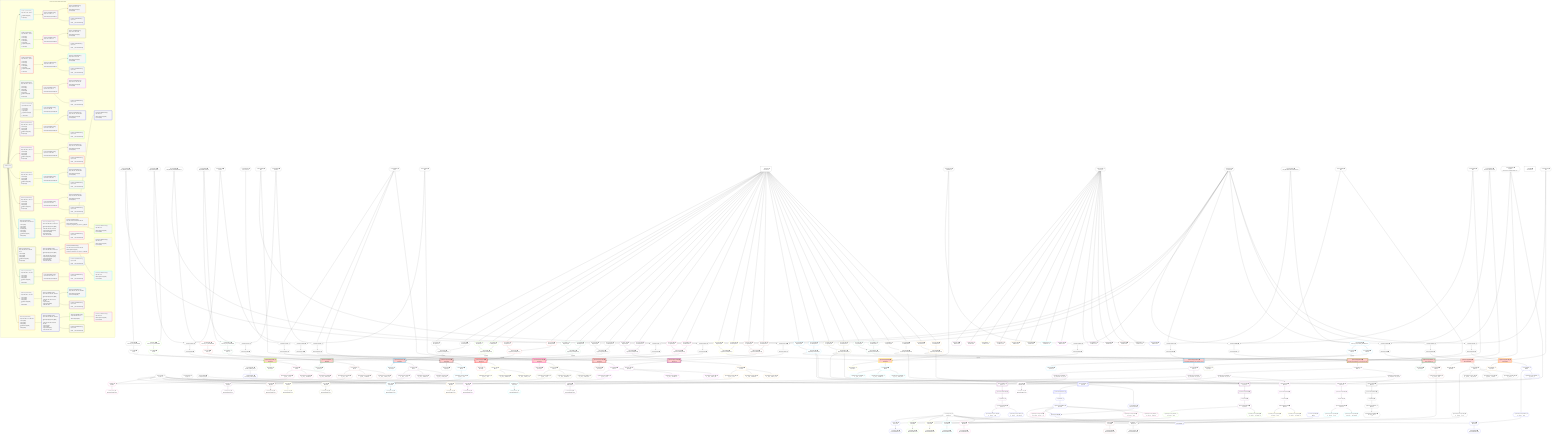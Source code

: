 %%{init: {'themeVariables': { 'fontSize': '12px'}}}%%
graph TD
    classDef path fill:#eee,stroke:#000,color:#000
    classDef plan fill:#fff,stroke-width:1px,color:#000
    classDef itemplan fill:#fff,stroke-width:2px,color:#000
    classDef unbatchedplan fill:#dff,stroke-width:1px,color:#000
    classDef sideeffectplan fill:#fcc,stroke-width:2px,color:#000
    classDef bucket fill:#f6f6f6,color:#000,stroke-width:2px,text-align:left


    %% plan dependencies
    __InputObject288{{"__InputObject[288∈0] ➊"}}:::plan
    Constant7{{"Constant[7∈0] ➊<br />ᐸundefinedᐳ"}}:::plan
    Constant443{{"Constant[443∈0] ➊<br />ᐸ2ᐳ"}}:::plan
    Constant444{{"Constant[444∈0] ➊<br />ᐸ3ᐳ"}}:::plan
    Constant7 & Constant443 & Constant444 --> __InputObject288
    __InputObject6{{"__InputObject[6∈0] ➊"}}:::plan
    Constant431{{"Constant[431∈0] ➊<br />ᐸ'WyJwb3N0cyIsMV0='ᐳ"}}:::plan
    Constant7 & Constant431 --> __InputObject6
    Object15{{"Object[15∈0] ➊<br />ᐸ{pgSettings,withPgClient}ᐳ"}}:::plan
    Access13{{"Access[13∈0] ➊<br />ᐸ2.pgSettingsᐳ"}}:::plan
    Access14{{"Access[14∈0] ➊<br />ᐸ2.withPgClientᐳ"}}:::plan
    Access13 & Access14 --> Object15
    __InputObject34{{"__InputObject[34∈0] ➊"}}:::plan
    Constant432{{"Constant[432∈0] ➊<br />ᐸ'hello'ᐳ"}}:::plan
    Constant433{{"Constant[433∈0] ➊<br />ᐸ'WyJwb3N0cyIsMl0='ᐳ"}}:::plan
    Constant432 & Constant433 --> __InputObject34
    __InputObject62{{"__InputObject[62∈0] ➊"}}:::plan
    Constant434{{"Constant[434∈0] ➊<br />ᐸ'WyJwb3N0cyIsMjAwMDAwMF0='ᐳ"}}:::plan
    Constant7 & Constant434 --> __InputObject62
    __InputObject90{{"__InputObject[90∈0] ➊"}}:::plan
    Constant435{{"Constant[435∈0] ➊<br />ᐸ'world'ᐳ"}}:::plan
    Constant436{{"Constant[436∈0] ➊<br />ᐸ'WyJwb3N0cyIsM10='ᐳ"}}:::plan
    Constant435 & Constant436 --> __InputObject90
    __InputObject118{{"__InputObject[118∈0] ➊"}}:::plan
    Constant437{{"Constant[437∈0] ➊<br />ᐸ'throw error'ᐳ"}}:::plan
    Constant438{{"Constant[438∈0] ➊<br />ᐸ11ᐳ"}}:::plan
    Constant437 & Constant438 --> __InputObject118
    __InputObject133{{"__InputObject[133∈0] ➊"}}:::plan
    Constant439{{"Constant[439∈0] ➊<br />ᐸ6ᐳ"}}:::plan
    Constant7 & Constant439 --> __InputObject133
    __InputObject158{{"__InputObject[158∈0] ➊"}}:::plan
    Constant440{{"Constant[440∈0] ➊<br />ᐸ9ᐳ"}}:::plan
    Constant432 & Constant440 --> __InputObject158
    __InputObject183{{"__InputObject[183∈0] ➊"}}:::plan
    Constant441{{"Constant[441∈0] ➊<br />ᐸ2000000ᐳ"}}:::plan
    Constant7 & Constant441 --> __InputObject183
    __InputObject208{{"__InputObject[208∈0] ➊"}}:::plan
    Constant435 & Constant438 --> __InputObject208
    __InputObject233{{"__InputObject[233∈0] ➊"}}:::plan
    Constant442{{"Constant[442∈0] ➊<br />ᐸ'WyJjb21wb3VuZF9rZXlzIiw0LDNd'ᐳ"}}:::plan
    Constant7 & Constant442 --> __InputObject233
    __InputObject339{{"__InputObject[339∈0] ➊"}}:::plan
    Constant445{{"Constant[445∈0] ➊<br />ᐸ'budd.deey@email.com'ᐳ"}}:::plan
    Constant7 & Constant445 --> __InputObject339
    __InputObject356{{"__InputObject[356∈0] ➊"}}:::plan
    Constant446{{"Constant[446∈0] ➊<br />ᐸ'graphile-build.issue.27.exists@example.com'ᐳ"}}:::plan
    Constant7 & Constant446 --> __InputObject356
    __InputObject392{{"__InputObject[392∈0] ➊"}}:::plan
    Constant447{{"Constant[447∈0] ➊<br />ᐸ1ᐳ"}}:::plan
    Constant7 & Constant447 --> __InputObject392
    Lambda9{{"Lambda[9∈0] ➊<br />ᐸdecode_Post_base64JSONᐳ"}}:::plan
    Constant431 --> Lambda9
    Access10{{"Access[10∈0] ➊<br />ᐸ9.1ᐳ"}}:::plan
    Lambda9 --> Access10
    __Value2["__Value[2∈0] ➊<br />ᐸcontextᐳ"]:::plan
    __Value2 --> Access13
    __Value2 --> Access14
    ApplyInput16{{"ApplyInput[16∈0] ➊"}}:::plan
    __InputObject6 --> ApplyInput16
    ApplyInput44{{"ApplyInput[44∈0] ➊"}}:::plan
    __InputObject34 --> ApplyInput44
    ApplyInput72{{"ApplyInput[72∈0] ➊"}}:::plan
    __InputObject62 --> ApplyInput72
    ApplyInput100{{"ApplyInput[100∈0] ➊"}}:::plan
    __InputObject90 --> ApplyInput100
    ApplyInput125{{"ApplyInput[125∈0] ➊"}}:::plan
    __InputObject118 --> ApplyInput125
    ApplyInput140{{"ApplyInput[140∈0] ➊"}}:::plan
    __InputObject133 --> ApplyInput140
    ApplyInput165{{"ApplyInput[165∈0] ➊"}}:::plan
    __InputObject158 --> ApplyInput165
    ApplyInput190{{"ApplyInput[190∈0] ➊"}}:::plan
    __InputObject183 --> ApplyInput190
    ApplyInput215{{"ApplyInput[215∈0] ➊"}}:::plan
    __InputObject208 --> ApplyInput215
    ApplyInput245{{"ApplyInput[245∈0] ➊"}}:::plan
    __InputObject233 --> ApplyInput245
    ApplyInput296{{"ApplyInput[296∈0] ➊"}}:::plan
    __InputObject288 --> ApplyInput296
    ApplyInput346{{"ApplyInput[346∈0] ➊"}}:::plan
    __InputObject339 --> ApplyInput346
    ApplyInput363{{"ApplyInput[363∈0] ➊"}}:::plan
    __InputObject356 --> ApplyInput363
    ApplyInput399{{"ApplyInput[399∈0] ➊"}}:::plan
    __InputObject392 --> ApplyInput399
    __Value4["__Value[4∈0] ➊<br />ᐸrootValueᐳ"]:::plan
    Constant19{{"Constant[19∈0] ➊<br />ᐸ'posts'ᐳ"}}:::plan
    Constant32{{"Constant[32∈0] ➊<br />ᐸ'query'ᐳ"}}:::plan
    Constant128{{"Constant[128∈0] ➊<br />ᐸ'types'ᐳ"}}:::plan
    Constant248{{"Constant[248∈0] ➊<br />ᐸ'compound_keys'ᐳ"}}:::plan
    Constant270{{"Constant[270∈0] ➊<br />ᐸ'people'ᐳ"}}:::plan
    Constant450{{"Constant[450∈0] ➊<br />ᐸ[ 'FIRST_NAME_ASC' ]ᐳ"}}:::plan
    PgDeleteSingle12[["PgDeleteSingle[12∈1] ➊<br />ᐸpost(id)ᐳ"]]:::sideeffectplan
    Object15 -->|rejectNull| PgDeleteSingle12
    Access10 & ApplyInput16 --> PgDeleteSingle12
    Object17{{"Object[17∈1] ➊<br />ᐸ{result}ᐳ"}}:::plan
    PgDeleteSingle12 --> Object17
    List22{{"List[22∈2] ➊<br />ᐸ19,20ᐳ"}}:::plan
    PgClassExpression20{{"PgClassExpression[20∈2] ➊<br />ᐸ__post__.”id”ᐳ"}}:::plan
    Constant19 & PgClassExpression20 --> List22
    Access21{{"Access[21∈2] ➊<br />ᐸ12.tᐳ"}}:::plan
    Access21 --> PgClassExpression20
    PgDeleteSingle12 --> Access21
    Lambda23{{"Lambda[23∈2] ➊<br />ᐸbase64JSONEncodeᐳ"}}:::plan
    List22 --> Lambda23
    PgClassExpression30{{"PgClassExpression[30∈2] ➊<br />ᐸ__post__.”headline”ᐳ"}}:::plan
    Access21 --> PgClassExpression30
    PgClassExpression31{{"PgClassExpression[31∈2] ➊<br />ᐸ__post__.”author_id”ᐳ"}}:::plan
    Access21 --> PgClassExpression31
    Lambda33{{"Lambda[33∈2] ➊<br />ᐸrawEncodeᐳ"}}:::plan
    Constant32 --> Lambda33
    PgDeleteSingle40[["PgDeleteSingle[40∈5] ➊<br />ᐸpost(id)ᐳ"]]:::sideeffectplan
    Object43{{"Object[43∈5] ➊<br />ᐸ{pgSettings,withPgClient}ᐳ"}}:::plan
    Access38{{"Access[38∈5] ➊<br />ᐸ37.1ᐳ"}}:::plan
    Object43 -->|rejectNull| PgDeleteSingle40
    Access38 & ApplyInput44 --> PgDeleteSingle40
    Access41{{"Access[41∈5] ➊<br />ᐸ2.pgSettingsᐳ"}}:::plan
    Access42{{"Access[42∈5] ➊<br />ᐸ2.withPgClientᐳ"}}:::plan
    Access41 & Access42 --> Object43
    Lambda37{{"Lambda[37∈5] ➊<br />ᐸdecode_Post_base64JSONᐳ"}}:::plan
    Constant433 --> Lambda37
    Lambda37 --> Access38
    __Value2 --> Access41
    __Value2 --> Access42
    Object45{{"Object[45∈5] ➊<br />ᐸ{result}ᐳ"}}:::plan
    PgDeleteSingle40 --> Object45
    List50{{"List[50∈6] ➊<br />ᐸ19,48ᐳ"}}:::plan
    PgClassExpression48{{"PgClassExpression[48∈6] ➊<br />ᐸ__post__.”id”ᐳ"}}:::plan
    Constant19 & PgClassExpression48 --> List50
    Access49{{"Access[49∈6] ➊<br />ᐸ40.tᐳ"}}:::plan
    Access49 --> PgClassExpression48
    PgDeleteSingle40 --> Access49
    Lambda51{{"Lambda[51∈6] ➊<br />ᐸbase64JSONEncodeᐳ"}}:::plan
    List50 --> Lambda51
    PgClassExpression58{{"PgClassExpression[58∈6] ➊<br />ᐸ__post__.”headline”ᐳ"}}:::plan
    Access49 --> PgClassExpression58
    PgClassExpression59{{"PgClassExpression[59∈6] ➊<br />ᐸ__post__.”author_id”ᐳ"}}:::plan
    Access49 --> PgClassExpression59
    Lambda61{{"Lambda[61∈6] ➊<br />ᐸrawEncodeᐳ"}}:::plan
    Constant32 --> Lambda61
    PgDeleteSingle68[["PgDeleteSingle[68∈9] ➊<br />ᐸpost(id)ᐳ"]]:::sideeffectplan
    Object71{{"Object[71∈9] ➊<br />ᐸ{pgSettings,withPgClient}ᐳ"}}:::plan
    Access66{{"Access[66∈9] ➊<br />ᐸ65.1ᐳ"}}:::plan
    Object71 -->|rejectNull| PgDeleteSingle68
    Access66 & ApplyInput72 --> PgDeleteSingle68
    Access69{{"Access[69∈9] ➊<br />ᐸ2.pgSettingsᐳ"}}:::plan
    Access70{{"Access[70∈9] ➊<br />ᐸ2.withPgClientᐳ"}}:::plan
    Access69 & Access70 --> Object71
    Lambda65{{"Lambda[65∈9] ➊<br />ᐸdecode_Post_base64JSONᐳ"}}:::plan
    Constant434 --> Lambda65
    Lambda65 --> Access66
    __Value2 --> Access69
    __Value2 --> Access70
    Object73{{"Object[73∈9] ➊<br />ᐸ{result}ᐳ"}}:::plan
    PgDeleteSingle68 --> Object73
    List78{{"List[78∈10] ➊<br />ᐸ19,76ᐳ"}}:::plan
    PgClassExpression76{{"PgClassExpression[76∈10] ➊<br />ᐸ__post__.”id”ᐳ"}}:::plan
    Constant19 & PgClassExpression76 --> List78
    Access77{{"Access[77∈10] ➊<br />ᐸ68.tᐳ"}}:::plan
    Access77 --> PgClassExpression76
    PgDeleteSingle68 --> Access77
    Lambda79{{"Lambda[79∈10] ➊<br />ᐸbase64JSONEncodeᐳ"}}:::plan
    List78 --> Lambda79
    PgClassExpression86{{"PgClassExpression[86∈10] ➊<br />ᐸ__post__.”headline”ᐳ"}}:::plan
    Access77 --> PgClassExpression86
    PgClassExpression87{{"PgClassExpression[87∈10] ➊<br />ᐸ__post__.”author_id”ᐳ"}}:::plan
    Access77 --> PgClassExpression87
    Lambda89{{"Lambda[89∈10] ➊<br />ᐸrawEncodeᐳ"}}:::plan
    Constant32 --> Lambda89
    PgDeleteSingle96[["PgDeleteSingle[96∈13] ➊<br />ᐸpost(id)ᐳ"]]:::sideeffectplan
    Object99{{"Object[99∈13] ➊<br />ᐸ{pgSettings,withPgClient}ᐳ"}}:::plan
    Access94{{"Access[94∈13] ➊<br />ᐸ93.1ᐳ"}}:::plan
    Object99 -->|rejectNull| PgDeleteSingle96
    Access94 & ApplyInput100 --> PgDeleteSingle96
    Access97{{"Access[97∈13] ➊<br />ᐸ2.pgSettingsᐳ"}}:::plan
    Access98{{"Access[98∈13] ➊<br />ᐸ2.withPgClientᐳ"}}:::plan
    Access97 & Access98 --> Object99
    Lambda93{{"Lambda[93∈13] ➊<br />ᐸdecode_Post_base64JSONᐳ"}}:::plan
    Constant436 --> Lambda93
    Lambda93 --> Access94
    __Value2 --> Access97
    __Value2 --> Access98
    Object101{{"Object[101∈13] ➊<br />ᐸ{result}ᐳ"}}:::plan
    PgDeleteSingle96 --> Object101
    List106{{"List[106∈14] ➊<br />ᐸ19,104ᐳ"}}:::plan
    PgClassExpression104{{"PgClassExpression[104∈14] ➊<br />ᐸ__post__.”id”ᐳ"}}:::plan
    Constant19 & PgClassExpression104 --> List106
    Access105{{"Access[105∈14] ➊<br />ᐸ96.tᐳ"}}:::plan
    Access105 --> PgClassExpression104
    PgDeleteSingle96 --> Access105
    Lambda107{{"Lambda[107∈14] ➊<br />ᐸbase64JSONEncodeᐳ"}}:::plan
    List106 --> Lambda107
    PgClassExpression114{{"PgClassExpression[114∈14] ➊<br />ᐸ__post__.”headline”ᐳ"}}:::plan
    Access105 --> PgClassExpression114
    PgClassExpression115{{"PgClassExpression[115∈14] ➊<br />ᐸ__post__.”author_id”ᐳ"}}:::plan
    Access105 --> PgClassExpression115
    Lambda117{{"Lambda[117∈14] ➊<br />ᐸrawEncodeᐳ"}}:::plan
    Constant32 --> Lambda117
    PgDeleteSingle121[["PgDeleteSingle[121∈17] ➊<br />ᐸtypes(id)ᐳ"]]:::sideeffectplan
    Object124{{"Object[124∈17] ➊<br />ᐸ{pgSettings,withPgClient}ᐳ"}}:::plan
    Object124 & Constant438 & ApplyInput125 --> PgDeleteSingle121
    Access122{{"Access[122∈17] ➊<br />ᐸ2.pgSettingsᐳ"}}:::plan
    Access123{{"Access[123∈17] ➊<br />ᐸ2.withPgClientᐳ"}}:::plan
    Access122 & Access123 --> Object124
    __Value2 --> Access122
    __Value2 --> Access123
    Object126{{"Object[126∈17] ➊<br />ᐸ{result}ᐳ"}}:::plan
    PgDeleteSingle121 --> Object126
    List131{{"List[131∈18] ➊<br />ᐸ128,129ᐳ"}}:::plan
    PgClassExpression129{{"PgClassExpression[129∈18] ➊<br />ᐸ__types__.”id”ᐳ"}}:::plan
    Constant128 & PgClassExpression129 --> List131
    Access130{{"Access[130∈18] ➊<br />ᐸ121.tᐳ"}}:::plan
    Access130 --> PgClassExpression129
    PgDeleteSingle121 --> Access130
    Lambda132{{"Lambda[132∈18] ➊<br />ᐸbase64JSONEncodeᐳ"}}:::plan
    List131 --> Lambda132
    PgDeleteSingle136[["PgDeleteSingle[136∈19] ➊<br />ᐸpost(id)ᐳ"]]:::sideeffectplan
    Object139{{"Object[139∈19] ➊<br />ᐸ{pgSettings,withPgClient}ᐳ"}}:::plan
    Object139 & Constant439 & ApplyInput140 --> PgDeleteSingle136
    Access137{{"Access[137∈19] ➊<br />ᐸ2.pgSettingsᐳ"}}:::plan
    Access138{{"Access[138∈19] ➊<br />ᐸ2.withPgClientᐳ"}}:::plan
    Access137 & Access138 --> Object139
    __Value2 --> Access137
    __Value2 --> Access138
    Object141{{"Object[141∈19] ➊<br />ᐸ{result}ᐳ"}}:::plan
    PgDeleteSingle136 --> Object141
    List146{{"List[146∈20] ➊<br />ᐸ19,144ᐳ"}}:::plan
    PgClassExpression144{{"PgClassExpression[144∈20] ➊<br />ᐸ__post__.”id”ᐳ"}}:::plan
    Constant19 & PgClassExpression144 --> List146
    Access145{{"Access[145∈20] ➊<br />ᐸ136.tᐳ"}}:::plan
    Access145 --> PgClassExpression144
    PgDeleteSingle136 --> Access145
    Lambda147{{"Lambda[147∈20] ➊<br />ᐸbase64JSONEncodeᐳ"}}:::plan
    List146 --> Lambda147
    PgClassExpression154{{"PgClassExpression[154∈20] ➊<br />ᐸ__post__.”headline”ᐳ"}}:::plan
    Access145 --> PgClassExpression154
    PgClassExpression155{{"PgClassExpression[155∈20] ➊<br />ᐸ__post__.”author_id”ᐳ"}}:::plan
    Access145 --> PgClassExpression155
    Lambda157{{"Lambda[157∈20] ➊<br />ᐸrawEncodeᐳ"}}:::plan
    Constant32 --> Lambda157
    PgDeleteSingle161[["PgDeleteSingle[161∈23] ➊<br />ᐸpost(id)ᐳ"]]:::sideeffectplan
    Object164{{"Object[164∈23] ➊<br />ᐸ{pgSettings,withPgClient}ᐳ"}}:::plan
    Object164 & Constant440 & ApplyInput165 --> PgDeleteSingle161
    Access162{{"Access[162∈23] ➊<br />ᐸ2.pgSettingsᐳ"}}:::plan
    Access163{{"Access[163∈23] ➊<br />ᐸ2.withPgClientᐳ"}}:::plan
    Access162 & Access163 --> Object164
    __Value2 --> Access162
    __Value2 --> Access163
    Object166{{"Object[166∈23] ➊<br />ᐸ{result}ᐳ"}}:::plan
    PgDeleteSingle161 --> Object166
    List171{{"List[171∈24] ➊<br />ᐸ19,169ᐳ"}}:::plan
    PgClassExpression169{{"PgClassExpression[169∈24] ➊<br />ᐸ__post__.”id”ᐳ"}}:::plan
    Constant19 & PgClassExpression169 --> List171
    Access170{{"Access[170∈24] ➊<br />ᐸ161.tᐳ"}}:::plan
    Access170 --> PgClassExpression169
    PgDeleteSingle161 --> Access170
    Lambda172{{"Lambda[172∈24] ➊<br />ᐸbase64JSONEncodeᐳ"}}:::plan
    List171 --> Lambda172
    PgClassExpression179{{"PgClassExpression[179∈24] ➊<br />ᐸ__post__.”headline”ᐳ"}}:::plan
    Access170 --> PgClassExpression179
    PgClassExpression180{{"PgClassExpression[180∈24] ➊<br />ᐸ__post__.”author_id”ᐳ"}}:::plan
    Access170 --> PgClassExpression180
    Lambda182{{"Lambda[182∈24] ➊<br />ᐸrawEncodeᐳ"}}:::plan
    Constant32 --> Lambda182
    PgDeleteSingle186[["PgDeleteSingle[186∈27] ➊<br />ᐸpost(id)ᐳ"]]:::sideeffectplan
    Object189{{"Object[189∈27] ➊<br />ᐸ{pgSettings,withPgClient}ᐳ"}}:::plan
    Object189 & Constant441 & ApplyInput190 --> PgDeleteSingle186
    Access187{{"Access[187∈27] ➊<br />ᐸ2.pgSettingsᐳ"}}:::plan
    Access188{{"Access[188∈27] ➊<br />ᐸ2.withPgClientᐳ"}}:::plan
    Access187 & Access188 --> Object189
    __Value2 --> Access187
    __Value2 --> Access188
    Object191{{"Object[191∈27] ➊<br />ᐸ{result}ᐳ"}}:::plan
    PgDeleteSingle186 --> Object191
    List196{{"List[196∈28] ➊<br />ᐸ19,194ᐳ"}}:::plan
    PgClassExpression194{{"PgClassExpression[194∈28] ➊<br />ᐸ__post__.”id”ᐳ"}}:::plan
    Constant19 & PgClassExpression194 --> List196
    Access195{{"Access[195∈28] ➊<br />ᐸ186.tᐳ"}}:::plan
    Access195 --> PgClassExpression194
    PgDeleteSingle186 --> Access195
    Lambda197{{"Lambda[197∈28] ➊<br />ᐸbase64JSONEncodeᐳ"}}:::plan
    List196 --> Lambda197
    PgClassExpression204{{"PgClassExpression[204∈28] ➊<br />ᐸ__post__.”headline”ᐳ"}}:::plan
    Access195 --> PgClassExpression204
    PgClassExpression205{{"PgClassExpression[205∈28] ➊<br />ᐸ__post__.”author_id”ᐳ"}}:::plan
    Access195 --> PgClassExpression205
    Lambda207{{"Lambda[207∈28] ➊<br />ᐸrawEncodeᐳ"}}:::plan
    Constant32 --> Lambda207
    PgDeleteSingle211[["PgDeleteSingle[211∈31] ➊<br />ᐸpost(id)ᐳ"]]:::sideeffectplan
    Object214{{"Object[214∈31] ➊<br />ᐸ{pgSettings,withPgClient}ᐳ"}}:::plan
    Object214 & Constant438 & ApplyInput215 --> PgDeleteSingle211
    Access212{{"Access[212∈31] ➊<br />ᐸ2.pgSettingsᐳ"}}:::plan
    Access213{{"Access[213∈31] ➊<br />ᐸ2.withPgClientᐳ"}}:::plan
    Access212 & Access213 --> Object214
    __Value2 --> Access212
    __Value2 --> Access213
    Object216{{"Object[216∈31] ➊<br />ᐸ{result}ᐳ"}}:::plan
    PgDeleteSingle211 --> Object216
    List221{{"List[221∈32] ➊<br />ᐸ19,219ᐳ"}}:::plan
    PgClassExpression219{{"PgClassExpression[219∈32] ➊<br />ᐸ__post__.”id”ᐳ"}}:::plan
    Constant19 & PgClassExpression219 --> List221
    Access220{{"Access[220∈32] ➊<br />ᐸ211.tᐳ"}}:::plan
    Access220 --> PgClassExpression219
    PgDeleteSingle211 --> Access220
    Lambda222{{"Lambda[222∈32] ➊<br />ᐸbase64JSONEncodeᐳ"}}:::plan
    List221 --> Lambda222
    PgClassExpression229{{"PgClassExpression[229∈32] ➊<br />ᐸ__post__.”headline”ᐳ"}}:::plan
    Access220 --> PgClassExpression229
    PgClassExpression230{{"PgClassExpression[230∈32] ➊<br />ᐸ__post__.”author_id”ᐳ"}}:::plan
    Access220 --> PgClassExpression230
    Lambda232{{"Lambda[232∈32] ➊<br />ᐸrawEncodeᐳ"}}:::plan
    Constant32 --> Lambda232
    PgDeleteSingle241[["PgDeleteSingle[241∈35] ➊<br />ᐸcompound_key(person_id_1,person_id_2)ᐳ"]]:::sideeffectplan
    Object244{{"Object[244∈35] ➊<br />ᐸ{pgSettings,withPgClient}ᐳ"}}:::plan
    Access237{{"Access[237∈35] ➊<br />ᐸ236.1ᐳ"}}:::plan
    Access239{{"Access[239∈35] ➊<br />ᐸ236.2ᐳ"}}:::plan
    Object244 -->|rejectNull| PgDeleteSingle241
    Access237 -->|rejectNull| PgDeleteSingle241
    Access239 & ApplyInput245 --> PgDeleteSingle241
    Access242{{"Access[242∈35] ➊<br />ᐸ2.pgSettingsᐳ"}}:::plan
    Access243{{"Access[243∈35] ➊<br />ᐸ2.withPgClientᐳ"}}:::plan
    Access242 & Access243 --> Object244
    Lambda236{{"Lambda[236∈35] ➊<br />ᐸdecode_CompoundKey_base64JSONᐳ"}}:::plan
    Constant442 --> Lambda236
    Lambda236 --> Access237
    Lambda236 --> Access239
    __Value2 --> Access242
    __Value2 --> Access243
    Object246{{"Object[246∈35] ➊<br />ᐸ{result}ᐳ"}}:::plan
    PgDeleteSingle241 --> Object246
    List252{{"List[252∈36] ➊<br />ᐸ248,249,251ᐳ"}}:::plan
    PgClassExpression249{{"PgClassExpression[249∈36] ➊<br />ᐸ__compound...rson_id_1”ᐳ"}}:::plan
    PgClassExpression251{{"PgClassExpression[251∈36] ➊<br />ᐸ__compound...rson_id_2”ᐳ"}}:::plan
    Constant248 & PgClassExpression249 & PgClassExpression251 --> List252
    PgSelect263[["PgSelect[263∈36] ➊<br />ᐸpersonᐳ"]]:::plan
    Object244 & PgClassExpression249 --> PgSelect263
    PgSelect276[["PgSelect[276∈36] ➊<br />ᐸpersonᐳ"]]:::plan
    Object244 & PgClassExpression251 --> PgSelect276
    Access250{{"Access[250∈36] ➊<br />ᐸ241.tᐳ"}}:::plan
    Access250 --> PgClassExpression249
    PgDeleteSingle241 --> Access250
    Access250 --> PgClassExpression251
    Lambda253{{"Lambda[253∈36] ➊<br />ᐸbase64JSONEncodeᐳ"}}:::plan
    List252 --> Lambda253
    First267{{"First[267∈36] ➊"}}:::plan
    PgSelectRows268[["PgSelectRows[268∈36] ➊"]]:::plan
    PgSelectRows268 --> First267
    PgSelect263 --> PgSelectRows268
    PgSelectSingle269{{"PgSelectSingle[269∈36] ➊<br />ᐸpersonᐳ"}}:::plan
    First267 --> PgSelectSingle269
    First278{{"First[278∈36] ➊"}}:::plan
    PgSelectRows279[["PgSelectRows[279∈36] ➊"]]:::plan
    PgSelectRows279 --> First278
    PgSelect276 --> PgSelectRows279
    PgSelectSingle280{{"PgSelectSingle[280∈36] ➊<br />ᐸpersonᐳ"}}:::plan
    First278 --> PgSelectSingle280
    Lambda287{{"Lambda[287∈36] ➊<br />ᐸrawEncodeᐳ"}}:::plan
    Constant32 --> Lambda287
    List272{{"List[272∈38] ➊<br />ᐸ270,271ᐳ"}}:::plan
    PgClassExpression271{{"PgClassExpression[271∈38] ➊<br />ᐸ__person__.”id”ᐳ"}}:::plan
    Constant270 & PgClassExpression271 --> List272
    PgSelectSingle269 --> PgClassExpression271
    Lambda273{{"Lambda[273∈38] ➊<br />ᐸbase64JSONEncodeᐳ"}}:::plan
    List272 --> Lambda273
    PgClassExpression274{{"PgClassExpression[274∈38] ➊<br />ᐸ__person__...full_name”ᐳ"}}:::plan
    PgSelectSingle269 --> PgClassExpression274
    List283{{"List[283∈39] ➊<br />ᐸ270,282ᐳ"}}:::plan
    PgClassExpression282{{"PgClassExpression[282∈39] ➊<br />ᐸ__person__.”id”ᐳ"}}:::plan
    Constant270 & PgClassExpression282 --> List283
    PgSelectSingle280 --> PgClassExpression282
    Lambda284{{"Lambda[284∈39] ➊<br />ᐸbase64JSONEncodeᐳ"}}:::plan
    List283 --> Lambda284
    PgClassExpression285{{"PgClassExpression[285∈39] ➊<br />ᐸ__person__...full_name”ᐳ"}}:::plan
    PgSelectSingle280 --> PgClassExpression285
    PgDeleteSingle292[["PgDeleteSingle[292∈41] ➊<br />ᐸcompound_key(person_id_1,person_id_2)ᐳ"]]:::sideeffectplan
    Object295{{"Object[295∈41] ➊<br />ᐸ{pgSettings,withPgClient}ᐳ"}}:::plan
    Object295 & Constant443 & Constant444 & ApplyInput296 --> PgDeleteSingle292
    Access293{{"Access[293∈41] ➊<br />ᐸ2.pgSettingsᐳ"}}:::plan
    Access294{{"Access[294∈41] ➊<br />ᐸ2.withPgClientᐳ"}}:::plan
    Access293 & Access294 --> Object295
    __Value2 --> Access293
    __Value2 --> Access294
    Object297{{"Object[297∈41] ➊<br />ᐸ{result}ᐳ"}}:::plan
    PgDeleteSingle292 --> Object297
    List303{{"List[303∈42] ➊<br />ᐸ248,300,302ᐳ"}}:::plan
    PgClassExpression300{{"PgClassExpression[300∈42] ➊<br />ᐸ__compound...rson_id_1”ᐳ"}}:::plan
    PgClassExpression302{{"PgClassExpression[302∈42] ➊<br />ᐸ__compound...rson_id_2”ᐳ"}}:::plan
    Constant248 & PgClassExpression300 & PgClassExpression302 --> List303
    PgSelect314[["PgSelect[314∈42] ➊<br />ᐸpersonᐳ"]]:::plan
    Object295 & PgClassExpression300 --> PgSelect314
    PgSelect327[["PgSelect[327∈42] ➊<br />ᐸpersonᐳ"]]:::plan
    Object295 & PgClassExpression302 --> PgSelect327
    Access301{{"Access[301∈42] ➊<br />ᐸ292.tᐳ"}}:::plan
    Access301 --> PgClassExpression300
    PgDeleteSingle292 --> Access301
    Access301 --> PgClassExpression302
    Lambda304{{"Lambda[304∈42] ➊<br />ᐸbase64JSONEncodeᐳ"}}:::plan
    List303 --> Lambda304
    First318{{"First[318∈42] ➊"}}:::plan
    PgSelectRows319[["PgSelectRows[319∈42] ➊"]]:::plan
    PgSelectRows319 --> First318
    PgSelect314 --> PgSelectRows319
    PgSelectSingle320{{"PgSelectSingle[320∈42] ➊<br />ᐸpersonᐳ"}}:::plan
    First318 --> PgSelectSingle320
    First329{{"First[329∈42] ➊"}}:::plan
    PgSelectRows330[["PgSelectRows[330∈42] ➊"]]:::plan
    PgSelectRows330 --> First329
    PgSelect327 --> PgSelectRows330
    PgSelectSingle331{{"PgSelectSingle[331∈42] ➊<br />ᐸpersonᐳ"}}:::plan
    First329 --> PgSelectSingle331
    Lambda338{{"Lambda[338∈42] ➊<br />ᐸrawEncodeᐳ"}}:::plan
    Constant32 --> Lambda338
    List323{{"List[323∈44] ➊<br />ᐸ270,322ᐳ"}}:::plan
    PgClassExpression322{{"PgClassExpression[322∈44] ➊<br />ᐸ__person__.”id”ᐳ"}}:::plan
    Constant270 & PgClassExpression322 --> List323
    PgSelectSingle320 --> PgClassExpression322
    Lambda324{{"Lambda[324∈44] ➊<br />ᐸbase64JSONEncodeᐳ"}}:::plan
    List323 --> Lambda324
    PgClassExpression325{{"PgClassExpression[325∈44] ➊<br />ᐸ__person__...full_name”ᐳ"}}:::plan
    PgSelectSingle320 --> PgClassExpression325
    List334{{"List[334∈45] ➊<br />ᐸ270,333ᐳ"}}:::plan
    PgClassExpression333{{"PgClassExpression[333∈45] ➊<br />ᐸ__person__.”id”ᐳ"}}:::plan
    Constant270 & PgClassExpression333 --> List334
    PgSelectSingle331 --> PgClassExpression333
    Lambda335{{"Lambda[335∈45] ➊<br />ᐸbase64JSONEncodeᐳ"}}:::plan
    List334 --> Lambda335
    PgClassExpression336{{"PgClassExpression[336∈45] ➊<br />ᐸ__person__...full_name”ᐳ"}}:::plan
    PgSelectSingle331 --> PgClassExpression336
    PgDeleteSingle342[["PgDeleteSingle[342∈47] ➊<br />ᐸperson(email)ᐳ"]]:::sideeffectplan
    Object345{{"Object[345∈47] ➊<br />ᐸ{pgSettings,withPgClient}ᐳ"}}:::plan
    Object345 & Constant445 & ApplyInput346 --> PgDeleteSingle342
    Access343{{"Access[343∈47] ➊<br />ᐸ2.pgSettingsᐳ"}}:::plan
    Access344{{"Access[344∈47] ➊<br />ᐸ2.withPgClientᐳ"}}:::plan
    Access343 & Access344 --> Object345
    __Value2 --> Access343
    __Value2 --> Access344
    Object347{{"Object[347∈47] ➊<br />ᐸ{result}ᐳ"}}:::plan
    PgDeleteSingle342 --> Object347
    List352{{"List[352∈48] ➊<br />ᐸ270,350ᐳ"}}:::plan
    PgClassExpression350{{"PgClassExpression[350∈48] ➊<br />ᐸ__person__.”id”ᐳ"}}:::plan
    Constant270 & PgClassExpression350 --> List352
    Access351{{"Access[351∈48] ➊<br />ᐸ342.tᐳ"}}:::plan
    Access351 --> PgClassExpression350
    PgDeleteSingle342 --> Access351
    Lambda353{{"Lambda[353∈48] ➊<br />ᐸbase64JSONEncodeᐳ"}}:::plan
    List352 --> Lambda353
    Lambda355{{"Lambda[355∈48] ➊<br />ᐸrawEncodeᐳ"}}:::plan
    Constant32 --> Lambda355
    PgDeleteSingle359[["PgDeleteSingle[359∈50] ➊<br />ᐸperson(email)ᐳ"]]:::sideeffectplan
    Object362{{"Object[362∈50] ➊<br />ᐸ{pgSettings,withPgClient}ᐳ"}}:::plan
    Object362 & Constant446 & ApplyInput363 --> PgDeleteSingle359
    Access360{{"Access[360∈50] ➊<br />ᐸ2.pgSettingsᐳ"}}:::plan
    Access361{{"Access[361∈50] ➊<br />ᐸ2.withPgClientᐳ"}}:::plan
    Access360 & Access361 --> Object362
    __Value2 --> Access360
    __Value2 --> Access361
    Object364{{"Object[364∈50] ➊<br />ᐸ{result}ᐳ"}}:::plan
    PgDeleteSingle359 --> Object364
    PgSelect381[["PgSelect[381∈51] ➊<br />ᐸpersonᐳ"]]:::plan
    PgClassExpression380{{"PgClassExpression[380∈51] ➊<br />ᐸ__person__ᐳ"}}:::plan
    Object362 & PgClassExpression380 & Constant446 --> PgSelect381
    List369{{"List[369∈51] ➊<br />ᐸ270,367ᐳ"}}:::plan
    PgClassExpression367{{"PgClassExpression[367∈51] ➊<br />ᐸ__person__.”id”ᐳ"}}:::plan
    Constant270 & PgClassExpression367 --> List369
    Access368{{"Access[368∈51] ➊<br />ᐸ359.tᐳ"}}:::plan
    Access368 --> PgClassExpression367
    PgDeleteSingle359 --> Access368
    Lambda370{{"Lambda[370∈51] ➊<br />ᐸbase64JSONEncodeᐳ"}}:::plan
    List369 --> Lambda370
    PgClassExpression377{{"PgClassExpression[377∈51] ➊<br />ᐸ__person__...full_name”ᐳ"}}:::plan
    Access368 --> PgClassExpression377
    PgClassExpression378{{"PgClassExpression[378∈51] ➊<br />ᐸ__person__.”email”ᐳ"}}:::plan
    Access368 --> PgClassExpression378
    Access368 --> PgClassExpression380
    First385{{"First[385∈51] ➊"}}:::plan
    PgSelectRows386[["PgSelectRows[386∈51] ➊"]]:::plan
    PgSelectRows386 --> First385
    PgSelect381 --> PgSelectRows386
    PgSelectSingle387{{"PgSelectSingle[387∈51] ➊<br />ᐸpersonᐳ"}}:::plan
    First385 --> PgSelectSingle387
    PgClassExpression389{{"PgClassExpression[389∈51] ➊<br />ᐸ”c”.”perso...lder! */<br />)ᐳ"}}:::plan
    PgSelectSingle387 --> PgClassExpression389
    Lambda391{{"Lambda[391∈51] ➊<br />ᐸrawEncodeᐳ"}}:::plan
    Constant32 --> Lambda391
    PgDeleteSingle395[["PgDeleteSingle[395∈54] ➊<br />ᐸperson(id)ᐳ"]]:::sideeffectplan
    Object398{{"Object[398∈54] ➊<br />ᐸ{pgSettings,withPgClient}ᐳ"}}:::plan
    Object398 & Constant447 & ApplyInput399 --> PgDeleteSingle395
    Access396{{"Access[396∈54] ➊<br />ᐸ2.pgSettingsᐳ"}}:::plan
    Access397{{"Access[397∈54] ➊<br />ᐸ2.withPgClientᐳ"}}:::plan
    Access396 & Access397 --> Object398
    __Value2 --> Access396
    __Value2 --> Access397
    Object400{{"Object[400∈54] ➊<br />ᐸ{result}ᐳ"}}:::plan
    PgDeleteSingle395 --> Object400
    PgSelect410[["PgSelect[410∈55] ➊<br />ᐸpersonᐳ"]]:::plan
    PgClassExpression409{{"PgClassExpression[409∈55] ➊<br />ᐸ__person__ᐳ"}}:::plan
    Lambda414{{"Lambda[414∈55] ➊<br />ᐸextractList_grafast_applyᐳ"}}:::plan
    Object398 & PgClassExpression409 & Lambda414 --> PgSelect410
    Edge419{{"Edge[419∈55] ➊"}}:::plan
    PgSelectSingle418{{"PgSelectSingle[418∈55] ➊<br />ᐸpersonᐳ"}}:::plan
    PgCursor421{{"PgCursor[421∈55] ➊"}}:::plan
    Connection415{{"Connection[415∈55] ➊<br />ᐸ410ᐳ"}}:::plan
    PgSelectSingle418 & PgCursor421 & Connection415 --> Edge419
    List405{{"List[405∈55] ➊<br />ᐸ270,403ᐳ"}}:::plan
    PgClassExpression403{{"PgClassExpression[403∈55] ➊<br />ᐸ__person__.”id”ᐳ"}}:::plan
    Constant270 & PgClassExpression403 --> List405
    Access420{{"Access[420∈55] ➊<br />ᐸ410.cursorDetailsᐳ"}}:::plan
    PgSelectSingle418 & Access420 --> PgCursor421
    Access404{{"Access[404∈55] ➊<br />ᐸ395.tᐳ"}}:::plan
    Access404 --> PgClassExpression403
    PgDeleteSingle395 --> Access404
    Lambda406{{"Lambda[406∈55] ➊<br />ᐸbase64JSONEncodeᐳ"}}:::plan
    List405 --> Lambda406
    Access404 --> PgClassExpression409
    Constant450 --> Lambda414
    First416{{"First[416∈55] ➊"}}:::plan
    PgSelectRows417[["PgSelectRows[417∈55] ➊"]]:::plan
    PgSelectRows417 --> First416
    PgSelect410 --> PgSelectRows417
    First416 --> PgSelectSingle418
    PgSelect410 --> Access420
    Lambda430{{"Lambda[430∈55] ➊<br />ᐸrawEncodeᐳ"}}:::plan
    Constant32 --> Lambda430
    List426{{"List[426∈57] ➊<br />ᐸ270,424ᐳ"}}:::plan
    PgClassExpression424{{"PgClassExpression[424∈57] ➊<br />ᐸ__person__.”id”ᐳ"}}:::plan
    Constant270 & PgClassExpression424 --> List426
    PgClassExpression423{{"PgClassExpression[423∈57] ➊<br />ᐸ”c”.”perso..._person__)ᐳ"}}:::plan
    PgSelectSingle418 --> PgClassExpression423
    PgSelectSingle418 --> PgClassExpression424
    Lambda427{{"Lambda[427∈57] ➊<br />ᐸbase64JSONEncodeᐳ"}}:::plan
    List426 --> Lambda427
    PgClassExpression428{{"PgClassExpression[428∈57] ➊<br />ᐸ__person__.”email”ᐳ"}}:::plan
    PgSelectSingle418 --> PgClassExpression428

    %% define steps

    subgraph "Buckets for mutations/v4/mutation-delete"
    Bucket0("Bucket 0 (root)"):::bucket
    classDef bucket0 stroke:#696969
    class Bucket0,__Value2,__Value4,__InputObject6,Constant7,Lambda9,Access10,Access13,Access14,Object15,ApplyInput16,Constant19,Constant32,__InputObject34,ApplyInput44,__InputObject62,ApplyInput72,__InputObject90,ApplyInput100,__InputObject118,ApplyInput125,Constant128,__InputObject133,ApplyInput140,__InputObject158,ApplyInput165,__InputObject183,ApplyInput190,__InputObject208,ApplyInput215,__InputObject233,ApplyInput245,Constant248,Constant270,__InputObject288,ApplyInput296,__InputObject339,ApplyInput346,__InputObject356,ApplyInput363,__InputObject392,ApplyInput399,Constant431,Constant432,Constant433,Constant434,Constant435,Constant436,Constant437,Constant438,Constant439,Constant440,Constant441,Constant442,Constant443,Constant444,Constant445,Constant446,Constant447,Constant450 bucket0
    Bucket1("Bucket 1 (mutationField)<br />Deps: 15, 10, 16, 19, 32, 4<br /><br />1: PgDeleteSingle[12]<br />2: <br />ᐳ: Object[17]"):::bucket
    classDef bucket1 stroke:#00bfff
    class Bucket1,PgDeleteSingle12,Object17 bucket1
    Bucket2("Bucket 2 (nullableBoundary)<br />Deps: 12, 19, 32, 17, 4<br /><br />ROOT Object{1}ᐸ{result}ᐳ[17]"):::bucket
    classDef bucket2 stroke:#7f007f
    class Bucket2,PgClassExpression20,Access21,List22,Lambda23,PgClassExpression30,PgClassExpression31,Lambda33 bucket2
    Bucket3("Bucket 3 (nullableBoundary)<br />Deps: 12, 23, 20, 30, 31<br /><br />ROOT PgDeleteSingle{1}ᐸpost(id)ᐳ[12]"):::bucket
    classDef bucket3 stroke:#ffa500
    class Bucket3 bucket3
    Bucket4("Bucket 4 (nullableBoundary)<br />Deps: 4, 33<br /><br />ROOT __ValueᐸrootValueᐳ[4]"):::bucket
    classDef bucket4 stroke:#0000ff
    class Bucket4 bucket4
    Bucket5("Bucket 5 (mutationField)<br />Deps: 433, 44, 2, 19, 32, 4<br /><br />1: Access[41]<br />2: Access[42]<br />3: Object[43]<br />4: Lambda[37]<br />5: Access[38]<br />6: PgDeleteSingle[40]<br />7: <br />ᐳ: Object[45]"):::bucket
    classDef bucket5 stroke:#7fff00
    class Bucket5,Lambda37,Access38,PgDeleteSingle40,Access41,Access42,Object43,Object45 bucket5
    Bucket6("Bucket 6 (nullableBoundary)<br />Deps: 40, 19, 32, 45, 4<br /><br />ROOT Object{5}ᐸ{result}ᐳ[45]"):::bucket
    classDef bucket6 stroke:#ff1493
    class Bucket6,PgClassExpression48,Access49,List50,Lambda51,PgClassExpression58,PgClassExpression59,Lambda61 bucket6
    Bucket7("Bucket 7 (nullableBoundary)<br />Deps: 40, 51, 48, 58, 59<br /><br />ROOT PgDeleteSingle{5}ᐸpost(id)ᐳ[40]"):::bucket
    classDef bucket7 stroke:#808000
    class Bucket7 bucket7
    Bucket8("Bucket 8 (nullableBoundary)<br />Deps: 4, 61<br /><br />ROOT __ValueᐸrootValueᐳ[4]"):::bucket
    classDef bucket8 stroke:#dda0dd
    class Bucket8 bucket8
    Bucket9("Bucket 9 (mutationField)<br />Deps: 434, 72, 2, 19, 32, 4<br /><br />1: Access[69]<br />2: Access[70]<br />3: Object[71]<br />4: Lambda[65]<br />5: Access[66]<br />6: PgDeleteSingle[68]<br />7: <br />ᐳ: Object[73]"):::bucket
    classDef bucket9 stroke:#ff0000
    class Bucket9,Lambda65,Access66,PgDeleteSingle68,Access69,Access70,Object71,Object73 bucket9
    Bucket10("Bucket 10 (nullableBoundary)<br />Deps: 68, 19, 32, 73, 4<br /><br />ROOT Object{9}ᐸ{result}ᐳ[73]"):::bucket
    classDef bucket10 stroke:#ffff00
    class Bucket10,PgClassExpression76,Access77,List78,Lambda79,PgClassExpression86,PgClassExpression87,Lambda89 bucket10
    Bucket11("Bucket 11 (nullableBoundary)<br />Deps: 68, 79, 76, 86, 87<br /><br />ROOT PgDeleteSingle{9}ᐸpost(id)ᐳ[68]"):::bucket
    classDef bucket11 stroke:#00ffff
    class Bucket11 bucket11
    Bucket12("Bucket 12 (nullableBoundary)<br />Deps: 4, 89<br /><br />ROOT __ValueᐸrootValueᐳ[4]"):::bucket
    classDef bucket12 stroke:#4169e1
    class Bucket12 bucket12
    Bucket13("Bucket 13 (mutationField)<br />Deps: 436, 100, 2, 19, 32, 4<br /><br />1: Access[97]<br />2: Access[98]<br />3: Object[99]<br />4: Lambda[93]<br />5: Access[94]<br />6: PgDeleteSingle[96]<br />7: <br />ᐳ: Object[101]"):::bucket
    classDef bucket13 stroke:#3cb371
    class Bucket13,Lambda93,Access94,PgDeleteSingle96,Access97,Access98,Object99,Object101 bucket13
    Bucket14("Bucket 14 (nullableBoundary)<br />Deps: 96, 19, 32, 101, 4<br /><br />ROOT Object{13}ᐸ{result}ᐳ[101]"):::bucket
    classDef bucket14 stroke:#a52a2a
    class Bucket14,PgClassExpression104,Access105,List106,Lambda107,PgClassExpression114,PgClassExpression115,Lambda117 bucket14
    Bucket15("Bucket 15 (nullableBoundary)<br />Deps: 96, 107, 104, 114, 115<br /><br />ROOT PgDeleteSingle{13}ᐸpost(id)ᐳ[96]"):::bucket
    classDef bucket15 stroke:#ff00ff
    class Bucket15 bucket15
    Bucket16("Bucket 16 (nullableBoundary)<br />Deps: 4, 117<br /><br />ROOT __ValueᐸrootValueᐳ[4]"):::bucket
    classDef bucket16 stroke:#f5deb3
    class Bucket16 bucket16
    Bucket17("Bucket 17 (mutationField)<br />Deps: 438, 125, 2, 128<br /><br />1: Access[122]<br />2: Access[123]<br />3: Object[124]<br />4: PgDeleteSingle[121]<br />5: <br />ᐳ: Object[126]"):::bucket
    classDef bucket17 stroke:#696969
    class Bucket17,PgDeleteSingle121,Access122,Access123,Object124,Object126 bucket17
    Bucket18("Bucket 18 (nullableBoundary)<br />Deps: 121, 128, 126<br /><br />ROOT Object{17}ᐸ{result}ᐳ[126]"):::bucket
    classDef bucket18 stroke:#00bfff
    class Bucket18,PgClassExpression129,Access130,List131,Lambda132 bucket18
    Bucket19("Bucket 19 (mutationField)<br />Deps: 439, 140, 2, 19, 32, 4<br /><br />1: Access[137]<br />2: Access[138]<br />3: Object[139]<br />4: PgDeleteSingle[136]<br />5: <br />ᐳ: Object[141]"):::bucket
    classDef bucket19 stroke:#7f007f
    class Bucket19,PgDeleteSingle136,Access137,Access138,Object139,Object141 bucket19
    Bucket20("Bucket 20 (nullableBoundary)<br />Deps: 136, 19, 32, 141, 4<br /><br />ROOT Object{19}ᐸ{result}ᐳ[141]"):::bucket
    classDef bucket20 stroke:#ffa500
    class Bucket20,PgClassExpression144,Access145,List146,Lambda147,PgClassExpression154,PgClassExpression155,Lambda157 bucket20
    Bucket21("Bucket 21 (nullableBoundary)<br />Deps: 136, 147, 144, 154, 155<br /><br />ROOT PgDeleteSingle{19}ᐸpost(id)ᐳ[136]"):::bucket
    classDef bucket21 stroke:#0000ff
    class Bucket21 bucket21
    Bucket22("Bucket 22 (nullableBoundary)<br />Deps: 4, 157<br /><br />ROOT __ValueᐸrootValueᐳ[4]"):::bucket
    classDef bucket22 stroke:#7fff00
    class Bucket22 bucket22
    Bucket23("Bucket 23 (mutationField)<br />Deps: 440, 165, 2, 19, 32, 4<br /><br />1: Access[162]<br />2: Access[163]<br />3: Object[164]<br />4: PgDeleteSingle[161]<br />5: <br />ᐳ: Object[166]"):::bucket
    classDef bucket23 stroke:#ff1493
    class Bucket23,PgDeleteSingle161,Access162,Access163,Object164,Object166 bucket23
    Bucket24("Bucket 24 (nullableBoundary)<br />Deps: 161, 19, 32, 166, 4<br /><br />ROOT Object{23}ᐸ{result}ᐳ[166]"):::bucket
    classDef bucket24 stroke:#808000
    class Bucket24,PgClassExpression169,Access170,List171,Lambda172,PgClassExpression179,PgClassExpression180,Lambda182 bucket24
    Bucket25("Bucket 25 (nullableBoundary)<br />Deps: 161, 172, 169, 179, 180<br /><br />ROOT PgDeleteSingle{23}ᐸpost(id)ᐳ[161]"):::bucket
    classDef bucket25 stroke:#dda0dd
    class Bucket25 bucket25
    Bucket26("Bucket 26 (nullableBoundary)<br />Deps: 4, 182<br /><br />ROOT __ValueᐸrootValueᐳ[4]"):::bucket
    classDef bucket26 stroke:#ff0000
    class Bucket26 bucket26
    Bucket27("Bucket 27 (mutationField)<br />Deps: 441, 190, 2, 19, 32, 4<br /><br />1: Access[187]<br />2: Access[188]<br />3: Object[189]<br />4: PgDeleteSingle[186]<br />5: <br />ᐳ: Object[191]"):::bucket
    classDef bucket27 stroke:#ffff00
    class Bucket27,PgDeleteSingle186,Access187,Access188,Object189,Object191 bucket27
    Bucket28("Bucket 28 (nullableBoundary)<br />Deps: 186, 19, 32, 191, 4<br /><br />ROOT Object{27}ᐸ{result}ᐳ[191]"):::bucket
    classDef bucket28 stroke:#00ffff
    class Bucket28,PgClassExpression194,Access195,List196,Lambda197,PgClassExpression204,PgClassExpression205,Lambda207 bucket28
    Bucket29("Bucket 29 (nullableBoundary)<br />Deps: 186, 197, 194, 204, 205<br /><br />ROOT PgDeleteSingle{27}ᐸpost(id)ᐳ[186]"):::bucket
    classDef bucket29 stroke:#4169e1
    class Bucket29 bucket29
    Bucket30("Bucket 30 (nullableBoundary)<br />Deps: 4, 207<br /><br />ROOT __ValueᐸrootValueᐳ[4]"):::bucket
    classDef bucket30 stroke:#3cb371
    class Bucket30 bucket30
    Bucket31("Bucket 31 (mutationField)<br />Deps: 438, 215, 2, 19, 32, 4<br /><br />1: Access[212]<br />2: Access[213]<br />3: Object[214]<br />4: PgDeleteSingle[211]<br />5: <br />ᐳ: Object[216]"):::bucket
    classDef bucket31 stroke:#a52a2a
    class Bucket31,PgDeleteSingle211,Access212,Access213,Object214,Object216 bucket31
    Bucket32("Bucket 32 (nullableBoundary)<br />Deps: 211, 19, 32, 216, 4<br /><br />ROOT Object{31}ᐸ{result}ᐳ[216]"):::bucket
    classDef bucket32 stroke:#ff00ff
    class Bucket32,PgClassExpression219,Access220,List221,Lambda222,PgClassExpression229,PgClassExpression230,Lambda232 bucket32
    Bucket33("Bucket 33 (nullableBoundary)<br />Deps: 211, 222, 219, 229, 230<br /><br />ROOT PgDeleteSingle{31}ᐸpost(id)ᐳ[211]"):::bucket
    classDef bucket33 stroke:#f5deb3
    class Bucket33 bucket33
    Bucket34("Bucket 34 (nullableBoundary)<br />Deps: 4, 232<br /><br />ROOT __ValueᐸrootValueᐳ[4]"):::bucket
    classDef bucket34 stroke:#696969
    class Bucket34 bucket34
    Bucket35("Bucket 35 (mutationField)<br />Deps: 442, 245, 2, 248, 32, 270, 4<br /><br />1: Access[242]<br />2: Access[243]<br />3: Object[244]<br />4: Lambda[236]<br />5: Access[237]<br />6: Access[239]<br />7: PgDeleteSingle[241]<br />8: <br />ᐳ: Object[246]"):::bucket
    classDef bucket35 stroke:#00bfff
    class Bucket35,Lambda236,Access237,Access239,PgDeleteSingle241,Access242,Access243,Object244,Object246 bucket35
    Bucket36("Bucket 36 (nullableBoundary)<br />Deps: 241, 248, 244, 32, 246, 270, 4<br /><br />ROOT Object{35}ᐸ{result}ᐳ[246]<br />1: <br />ᐳ: 250, 287, 249, 251, 252, 253<br />2: PgSelect[263], PgSelect[276]<br />3: PgSelectRows[268], PgSelectRows[279]<br />ᐳ: 267, 269, 278, 280"):::bucket
    classDef bucket36 stroke:#7f007f
    class Bucket36,PgClassExpression249,Access250,PgClassExpression251,List252,Lambda253,PgSelect263,First267,PgSelectRows268,PgSelectSingle269,PgSelect276,First278,PgSelectRows279,PgSelectSingle280,Lambda287 bucket36
    Bucket37("Bucket 37 (nullableBoundary)<br />Deps: 241, 269, 270, 280, 253, 249, 251<br /><br />ROOT PgDeleteSingle{35}ᐸcompound_key(person_id_1,person_id_2)ᐳ[241]"):::bucket
    classDef bucket37 stroke:#ffa500
    class Bucket37 bucket37
    Bucket38("Bucket 38 (nullableBoundary)<br />Deps: 269, 270<br /><br />ROOT PgSelectSingle{36}ᐸpersonᐳ[269]"):::bucket
    classDef bucket38 stroke:#0000ff
    class Bucket38,PgClassExpression271,List272,Lambda273,PgClassExpression274 bucket38
    Bucket39("Bucket 39 (nullableBoundary)<br />Deps: 280, 270<br /><br />ROOT PgSelectSingle{36}ᐸpersonᐳ[280]"):::bucket
    classDef bucket39 stroke:#7fff00
    class Bucket39,PgClassExpression282,List283,Lambda284,PgClassExpression285 bucket39
    Bucket40("Bucket 40 (nullableBoundary)<br />Deps: 4, 287<br /><br />ROOT __ValueᐸrootValueᐳ[4]"):::bucket
    classDef bucket40 stroke:#ff1493
    class Bucket40 bucket40
    Bucket41("Bucket 41 (mutationField)<br />Deps: 443, 444, 296, 2, 248, 32, 270, 4<br /><br />1: Access[293]<br />2: Access[294]<br />3: Object[295]<br />4: PgDeleteSingle[292]<br />5: <br />ᐳ: Object[297]"):::bucket
    classDef bucket41 stroke:#808000
    class Bucket41,PgDeleteSingle292,Access293,Access294,Object295,Object297 bucket41
    Bucket42("Bucket 42 (nullableBoundary)<br />Deps: 292, 248, 295, 32, 297, 270, 4<br /><br />ROOT Object{41}ᐸ{result}ᐳ[297]<br />1: <br />ᐳ: 301, 338, 300, 302, 303, 304<br />2: PgSelect[314], PgSelect[327]<br />3: PgSelectRows[319], PgSelectRows[330]<br />ᐳ: 318, 320, 329, 331"):::bucket
    classDef bucket42 stroke:#dda0dd
    class Bucket42,PgClassExpression300,Access301,PgClassExpression302,List303,Lambda304,PgSelect314,First318,PgSelectRows319,PgSelectSingle320,PgSelect327,First329,PgSelectRows330,PgSelectSingle331,Lambda338 bucket42
    Bucket43("Bucket 43 (nullableBoundary)<br />Deps: 292, 320, 270, 331, 304, 300, 302<br /><br />ROOT PgDeleteSingle{41}ᐸcompound_key(person_id_1,person_id_2)ᐳ[292]"):::bucket
    classDef bucket43 stroke:#ff0000
    class Bucket43 bucket43
    Bucket44("Bucket 44 (nullableBoundary)<br />Deps: 320, 270<br /><br />ROOT PgSelectSingle{42}ᐸpersonᐳ[320]"):::bucket
    classDef bucket44 stroke:#ffff00
    class Bucket44,PgClassExpression322,List323,Lambda324,PgClassExpression325 bucket44
    Bucket45("Bucket 45 (nullableBoundary)<br />Deps: 331, 270<br /><br />ROOT PgSelectSingle{42}ᐸpersonᐳ[331]"):::bucket
    classDef bucket45 stroke:#00ffff
    class Bucket45,PgClassExpression333,List334,Lambda335,PgClassExpression336 bucket45
    Bucket46("Bucket 46 (nullableBoundary)<br />Deps: 4, 338<br /><br />ROOT __ValueᐸrootValueᐳ[4]"):::bucket
    classDef bucket46 stroke:#4169e1
    class Bucket46 bucket46
    Bucket47("Bucket 47 (mutationField)<br />Deps: 445, 346, 2, 270, 32, 4<br /><br />1: Access[343]<br />2: Access[344]<br />3: Object[345]<br />4: PgDeleteSingle[342]<br />5: <br />ᐳ: Object[347]"):::bucket
    classDef bucket47 stroke:#3cb371
    class Bucket47,PgDeleteSingle342,Access343,Access344,Object345,Object347 bucket47
    Bucket48("Bucket 48 (nullableBoundary)<br />Deps: 342, 270, 32, 347, 4<br /><br />ROOT Object{47}ᐸ{result}ᐳ[347]"):::bucket
    classDef bucket48 stroke:#a52a2a
    class Bucket48,PgClassExpression350,Access351,List352,Lambda353,Lambda355 bucket48
    Bucket49("Bucket 49 (nullableBoundary)<br />Deps: 4, 355<br /><br />ROOT __ValueᐸrootValueᐳ[4]"):::bucket
    classDef bucket49 stroke:#ff00ff
    class Bucket49 bucket49
    Bucket50("Bucket 50 (mutationField)<br />Deps: 446, 363, 2, 270, 32, 4<br /><br />1: Access[360]<br />2: Access[361]<br />3: Object[362]<br />4: PgDeleteSingle[359]<br />5: <br />ᐳ: Object[364]"):::bucket
    classDef bucket50 stroke:#f5deb3
    class Bucket50,PgDeleteSingle359,Access360,Access361,Object362,Object364 bucket50
    Bucket51("Bucket 51 (nullableBoundary)<br />Deps: 359, 270, 362, 446, 32, 364, 4<br /><br />ROOT Object{50}ᐸ{result}ᐳ[364]<br />1: <br />ᐳ: 368, 391, 367, 369, 370, 377, 378, 380<br />2: PgSelect[381]<br />3: PgSelectRows[386]<br />ᐳ: 385, 387, 389"):::bucket
    classDef bucket51 stroke:#696969
    class Bucket51,PgClassExpression367,Access368,List369,Lambda370,PgClassExpression377,PgClassExpression378,PgClassExpression380,PgSelect381,First385,PgSelectRows386,PgSelectSingle387,PgClassExpression389,Lambda391 bucket51
    Bucket52("Bucket 52 (nullableBoundary)<br />Deps: 359, 370, 367, 377, 378, 389<br /><br />ROOT PgDeleteSingle{50}ᐸperson(email)ᐳ[359]"):::bucket
    classDef bucket52 stroke:#00bfff
    class Bucket52 bucket52
    Bucket53("Bucket 53 (nullableBoundary)<br />Deps: 4, 391<br /><br />ROOT __ValueᐸrootValueᐳ[4]"):::bucket
    classDef bucket53 stroke:#7f007f
    class Bucket53 bucket53
    Bucket54("Bucket 54 (mutationField)<br />Deps: 447, 399, 2, 270, 450, 32, 4<br /><br />1: Access[396]<br />2: Access[397]<br />3: Object[398]<br />4: PgDeleteSingle[395]<br />5: <br />ᐳ: Object[400]"):::bucket
    classDef bucket54 stroke:#ffa500
    class Bucket54,PgDeleteSingle395,Access396,Access397,Object398,Object400 bucket54
    Bucket55("Bucket 55 (nullableBoundary)<br />Deps: 395, 270, 398, 450, 32, 400, 4<br /><br />ROOT Object{54}ᐸ{result}ᐳ[400]<br />1: <br />ᐳ: 404, 414, 415, 430, 403, 405, 406, 409<br />2: PgSelect[410]<br />ᐳ: Access[420]<br />3: PgSelectRows[417]<br />ᐳ: 416, 418, 421, 419"):::bucket
    classDef bucket55 stroke:#0000ff
    class Bucket55,PgClassExpression403,Access404,List405,Lambda406,PgClassExpression409,PgSelect410,Lambda414,Connection415,First416,PgSelectRows417,PgSelectSingle418,Edge419,Access420,PgCursor421,Lambda430 bucket55
    Bucket56("Bucket 56 (nullableBoundary)<br />Deps: 419, 418, 270, 421<br /><br />ROOT Edge{55}[419]"):::bucket
    classDef bucket56 stroke:#7fff00
    class Bucket56 bucket56
    Bucket57("Bucket 57 (nullableBoundary)<br />Deps: 418, 270<br /><br />ROOT PgSelectSingle{55}ᐸpersonᐳ[418]"):::bucket
    classDef bucket57 stroke:#ff1493
    class Bucket57,PgClassExpression423,PgClassExpression424,List426,Lambda427,PgClassExpression428 bucket57
    Bucket58("Bucket 58 (nullableBoundary)<br />Deps: 4, 430<br /><br />ROOT __ValueᐸrootValueᐳ[4]"):::bucket
    classDef bucket58 stroke:#808000
    class Bucket58 bucket58
    Bucket0 --> Bucket1 & Bucket5 & Bucket9 & Bucket13 & Bucket17 & Bucket19 & Bucket23 & Bucket27 & Bucket31 & Bucket35 & Bucket41 & Bucket47 & Bucket50 & Bucket54
    Bucket1 --> Bucket2
    Bucket2 --> Bucket3 & Bucket4
    Bucket5 --> Bucket6
    Bucket6 --> Bucket7 & Bucket8
    Bucket9 --> Bucket10
    Bucket10 --> Bucket11 & Bucket12
    Bucket13 --> Bucket14
    Bucket14 --> Bucket15 & Bucket16
    Bucket17 --> Bucket18
    Bucket19 --> Bucket20
    Bucket20 --> Bucket21 & Bucket22
    Bucket23 --> Bucket24
    Bucket24 --> Bucket25 & Bucket26
    Bucket27 --> Bucket28
    Bucket28 --> Bucket29 & Bucket30
    Bucket31 --> Bucket32
    Bucket32 --> Bucket33 & Bucket34
    Bucket35 --> Bucket36
    Bucket36 --> Bucket37 & Bucket40
    Bucket37 --> Bucket38 & Bucket39
    Bucket41 --> Bucket42
    Bucket42 --> Bucket43 & Bucket46
    Bucket43 --> Bucket44 & Bucket45
    Bucket47 --> Bucket48
    Bucket48 --> Bucket49
    Bucket50 --> Bucket51
    Bucket51 --> Bucket52 & Bucket53
    Bucket54 --> Bucket55
    Bucket55 --> Bucket56 & Bucket58
    Bucket56 --> Bucket57
    end